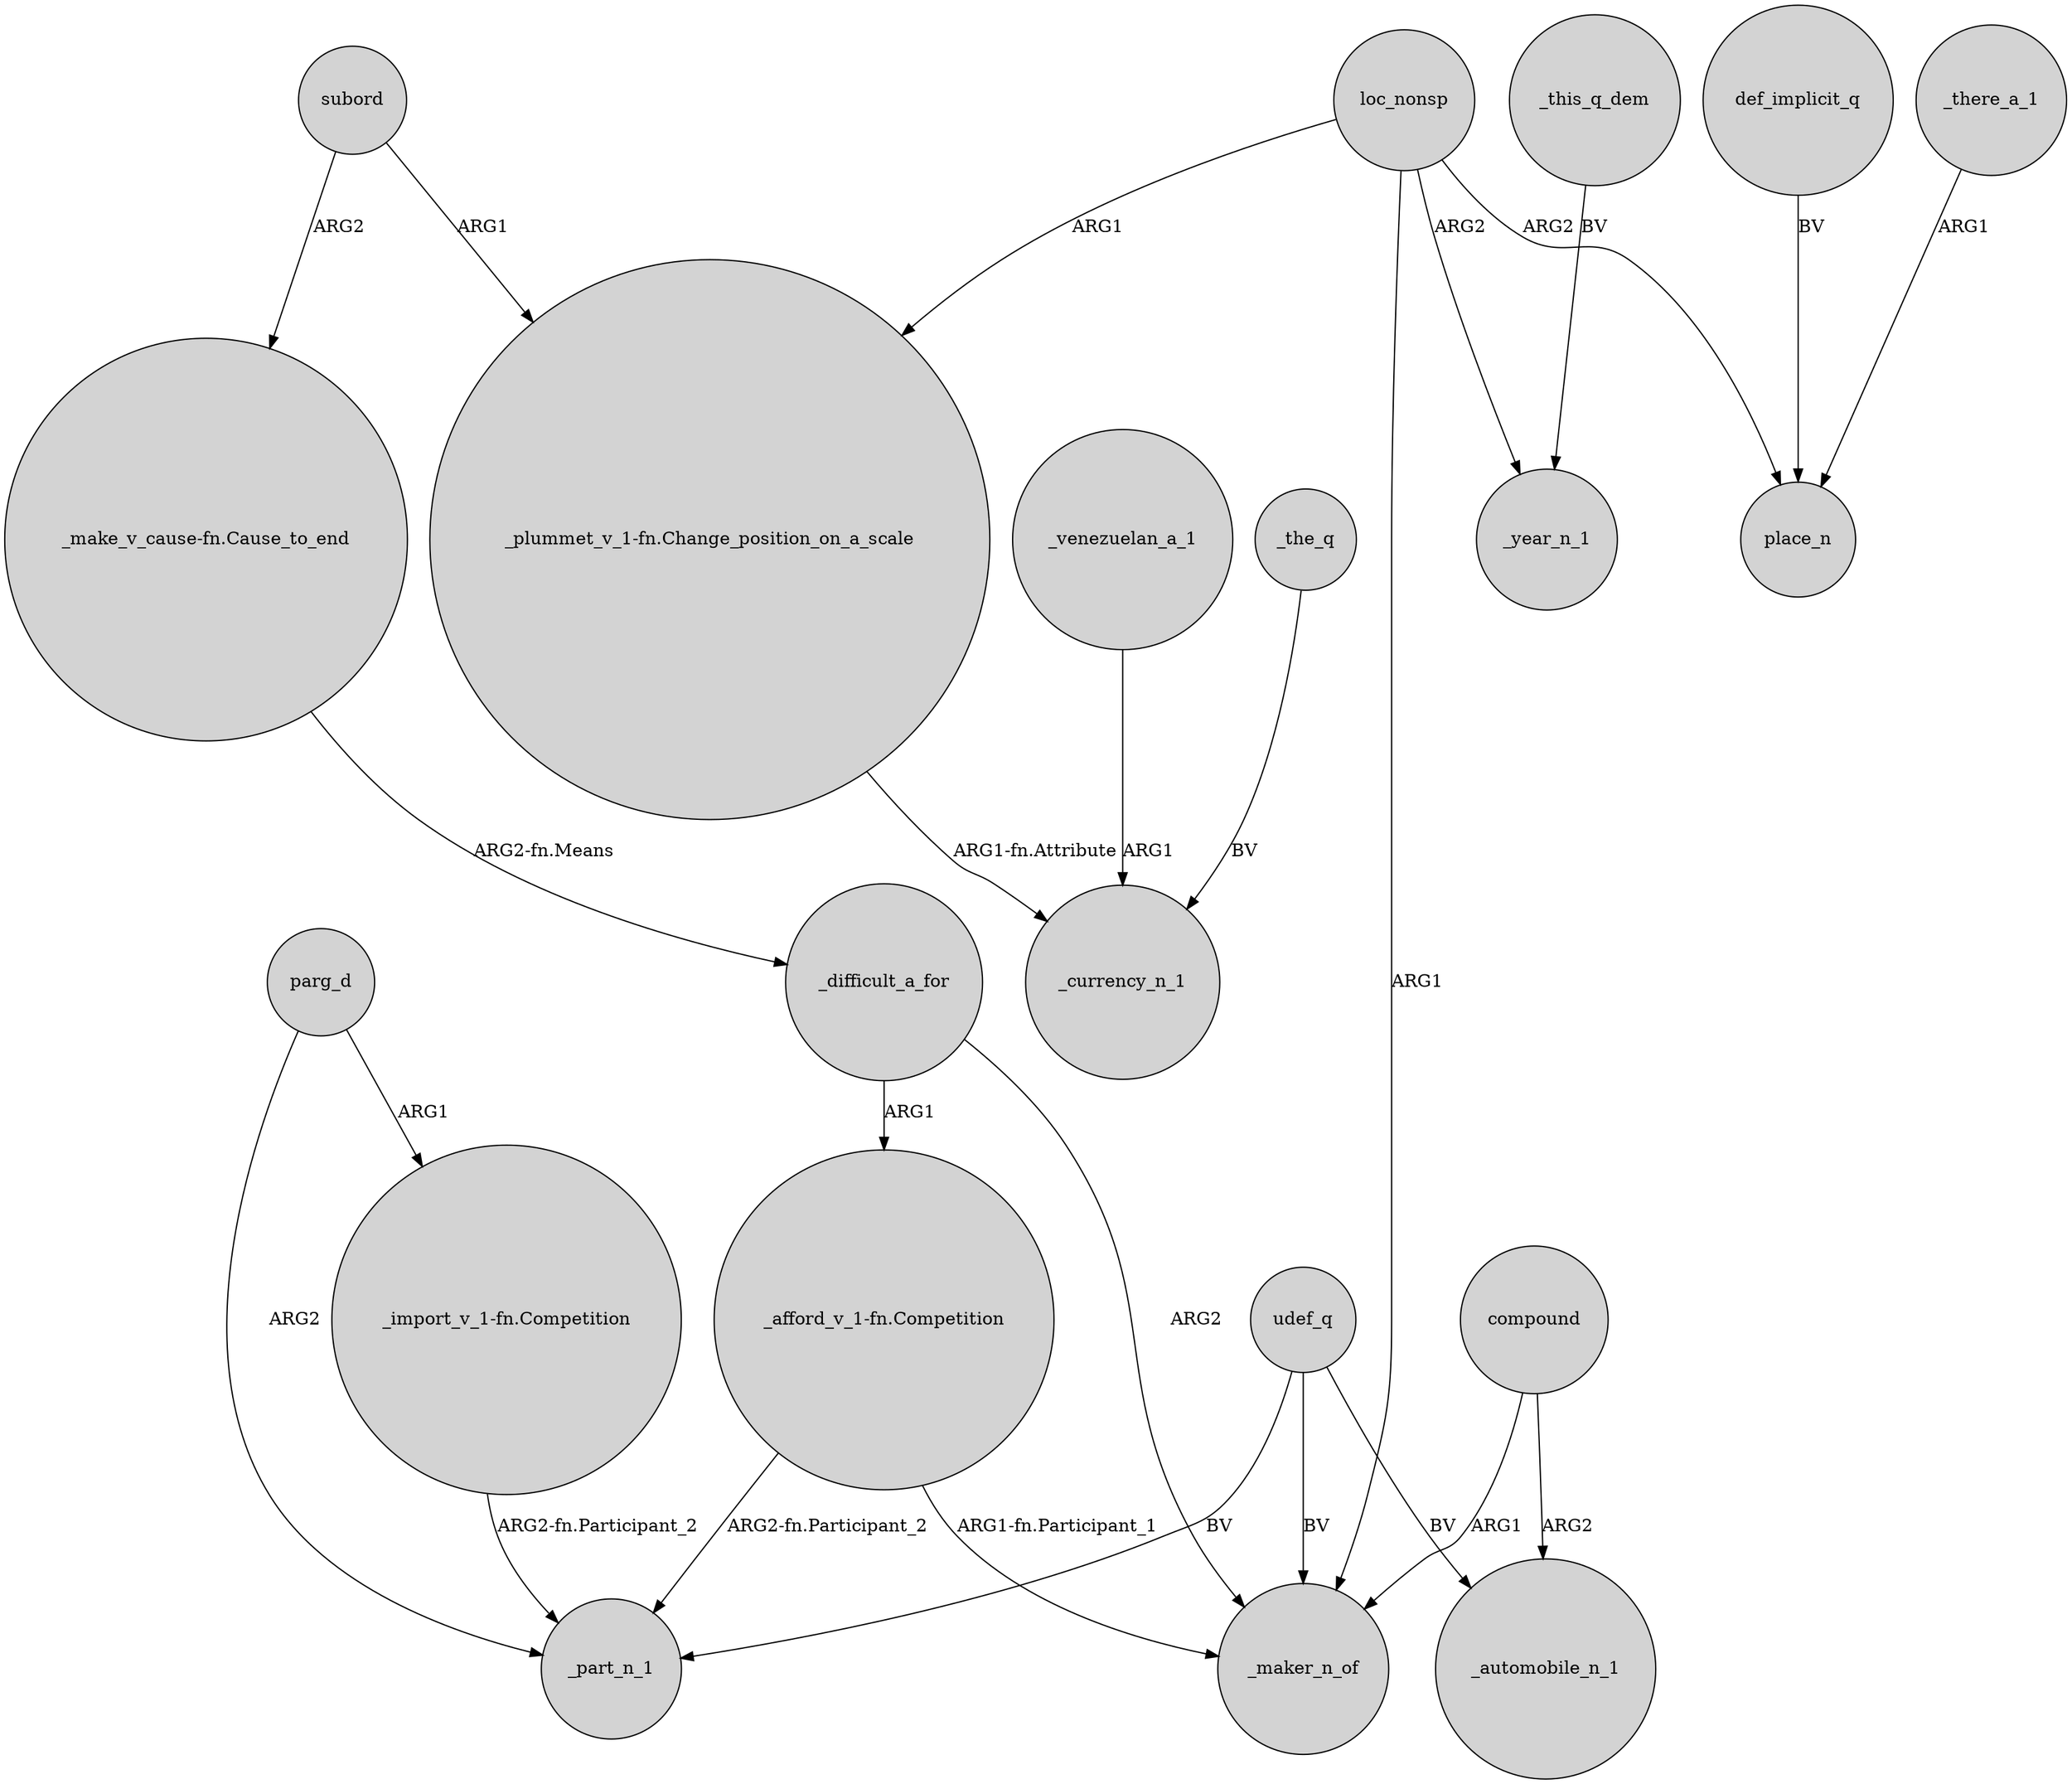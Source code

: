 digraph {
	node [shape=circle style=filled]
	"_import_v_1-fn.Competition" -> _part_n_1 [label="ARG2-fn.Participant_2"]
	def_implicit_q -> place_n [label=BV]
	_there_a_1 -> place_n [label=ARG1]
	"_afford_v_1-fn.Competition" -> _part_n_1 [label="ARG2-fn.Participant_2"]
	parg_d -> _part_n_1 [label=ARG2]
	parg_d -> "_import_v_1-fn.Competition" [label=ARG1]
	_difficult_a_for -> "_afford_v_1-fn.Competition" [label=ARG1]
	subord -> "_make_v_cause-fn.Cause_to_end" [label=ARG2]
	loc_nonsp -> _year_n_1 [label=ARG2]
	udef_q -> _automobile_n_1 [label=BV]
	_the_q -> _currency_n_1 [label=BV]
	udef_q -> _maker_n_of [label=BV]
	"_afford_v_1-fn.Competition" -> _maker_n_of [label="ARG1-fn.Participant_1"]
	"_plummet_v_1-fn.Change_position_on_a_scale" -> _currency_n_1 [label="ARG1-fn.Attribute"]
	subord -> "_plummet_v_1-fn.Change_position_on_a_scale" [label=ARG1]
	_this_q_dem -> _year_n_1 [label=BV]
	loc_nonsp -> "_plummet_v_1-fn.Change_position_on_a_scale" [label=ARG1]
	loc_nonsp -> _maker_n_of [label=ARG1]
	compound -> _maker_n_of [label=ARG1]
	loc_nonsp -> place_n [label=ARG2]
	"_make_v_cause-fn.Cause_to_end" -> _difficult_a_for [label="ARG2-fn.Means"]
	compound -> _automobile_n_1 [label=ARG2]
	udef_q -> _part_n_1 [label=BV]
	_venezuelan_a_1 -> _currency_n_1 [label=ARG1]
	_difficult_a_for -> _maker_n_of [label=ARG2]
}
